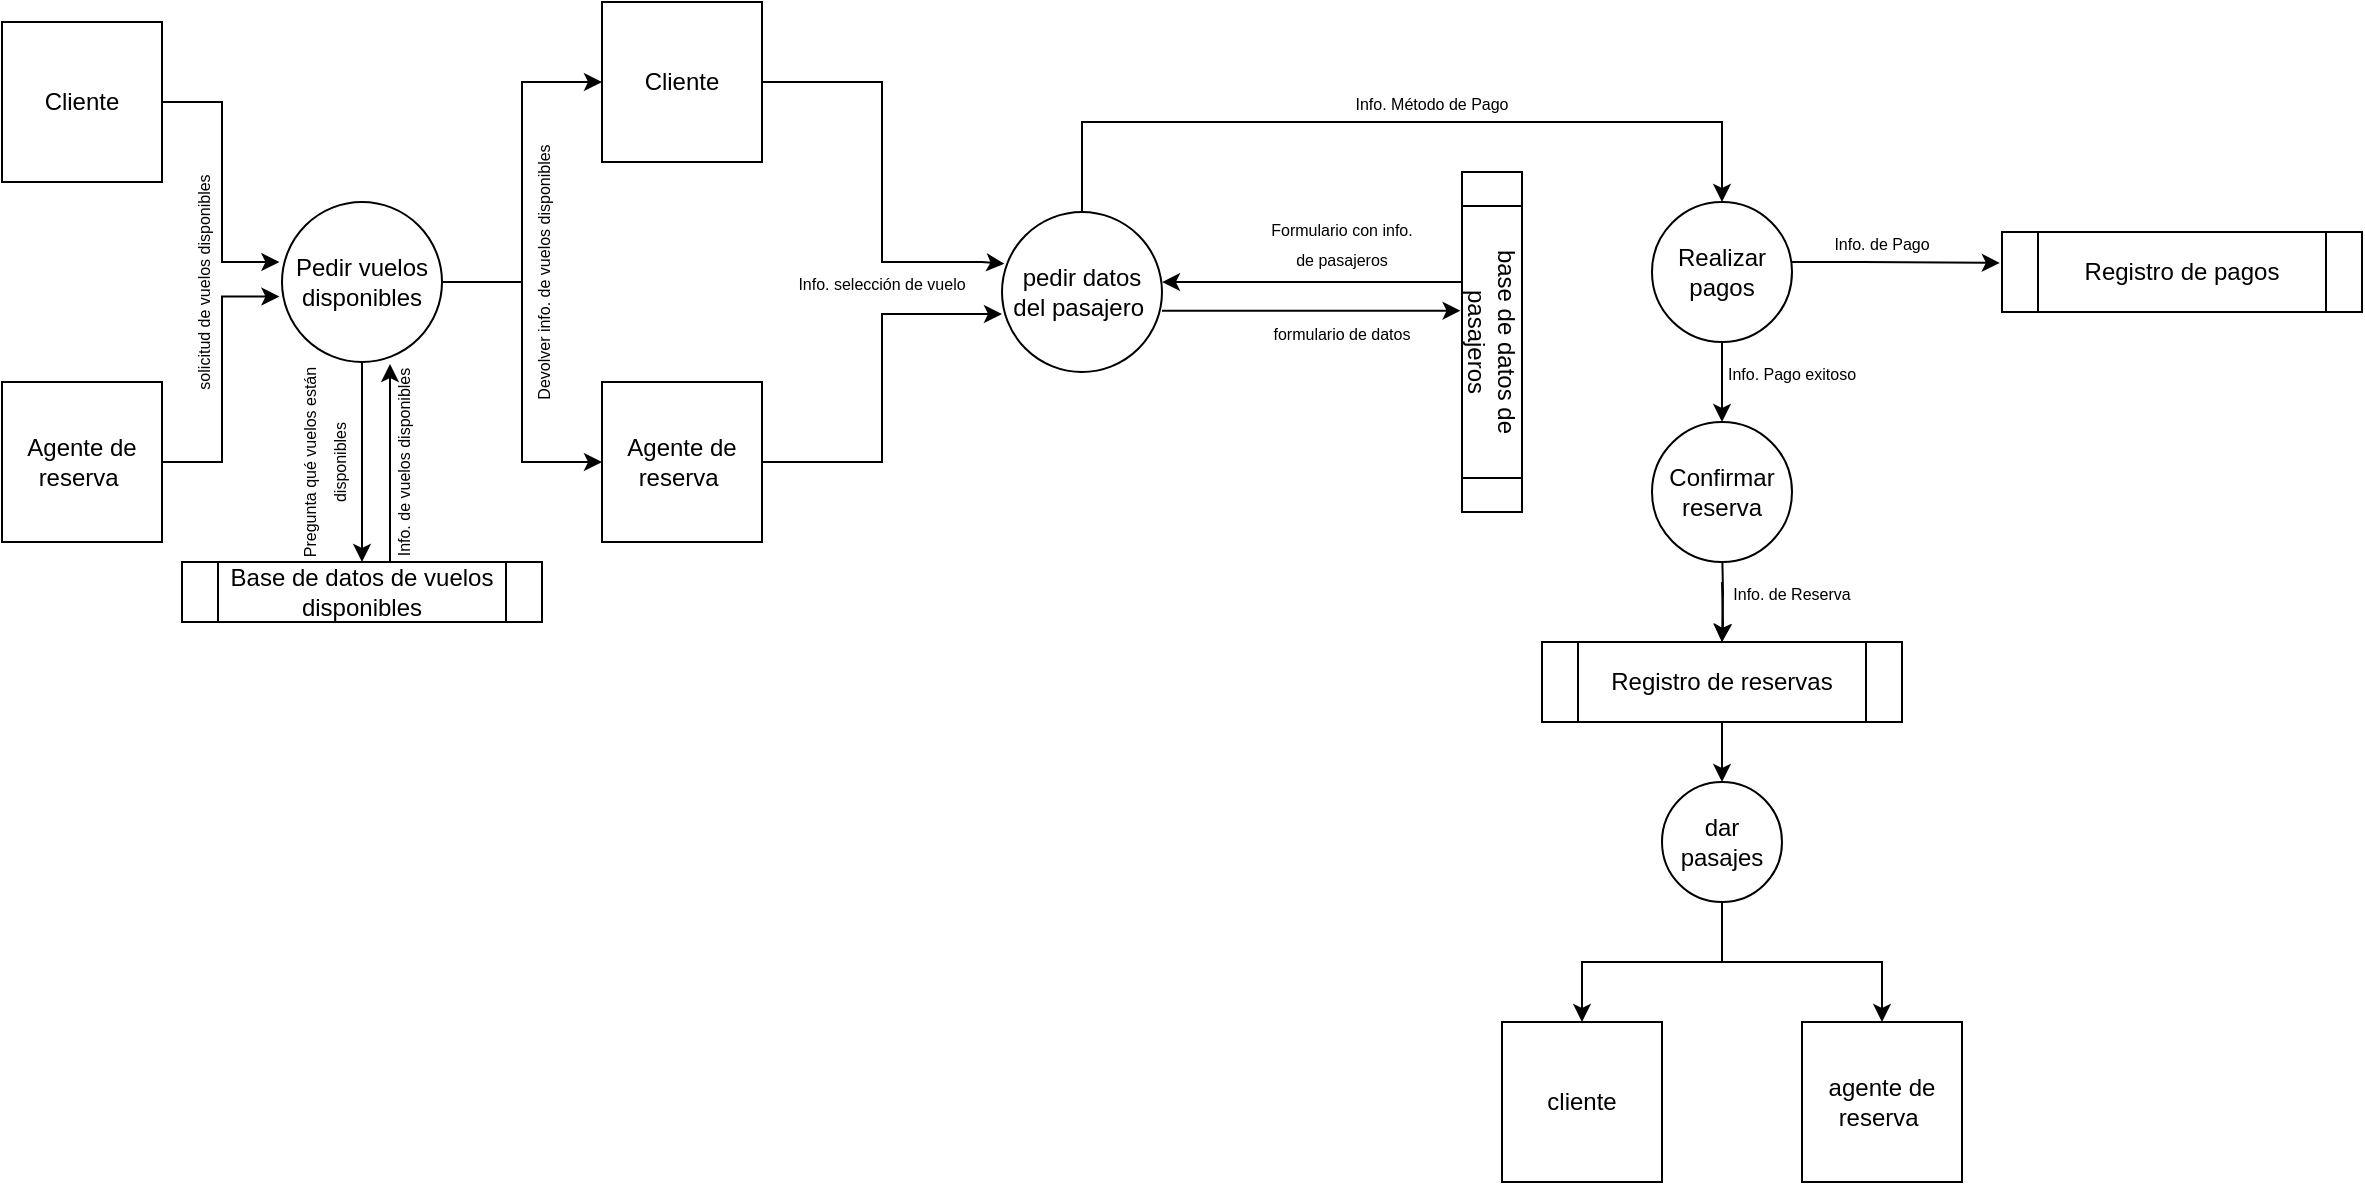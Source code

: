 <mxfile version="21.2.1" type="google">
  <diagram name="Página-1" id="tGN74E9uy5ua6hobbau2">
    <mxGraphModel grid="1" page="1" gridSize="10" guides="1" tooltips="1" connect="1" arrows="1" fold="1" pageScale="1" pageWidth="1169" pageHeight="827" math="0" shadow="0">
      <root>
        <mxCell id="0" />
        <mxCell id="1" parent="0" />
        <mxCell id="1t4rSsZ1l7FVj7jVqSrM-27" style="edgeStyle=orthogonalEdgeStyle;rounded=0;orthogonalLoop=1;jettySize=auto;html=1;entryX=-0.016;entryY=0.369;entryDx=0;entryDy=0;entryPerimeter=0;" edge="1" parent="1" source="1t4rSsZ1l7FVj7jVqSrM-1" target="1t4rSsZ1l7FVj7jVqSrM-4">
          <mxGeometry relative="1" as="geometry">
            <Array as="points">
              <mxPoint x="240" y="100" />
              <mxPoint x="240" y="180" />
              <mxPoint x="269" y="180" />
            </Array>
          </mxGeometry>
        </mxCell>
        <mxCell id="1t4rSsZ1l7FVj7jVqSrM-1" value="&lt;font style=&quot;vertical-align: inherit;&quot;&gt;&lt;font style=&quot;vertical-align: inherit;&quot;&gt;Cliente&lt;/font&gt;&lt;/font&gt;" style="whiteSpace=wrap;html=1;aspect=fixed;" vertex="1" parent="1">
          <mxGeometry x="130" y="60" width="80" height="80" as="geometry" />
        </mxCell>
        <mxCell id="1t4rSsZ1l7FVj7jVqSrM-28" style="edgeStyle=orthogonalEdgeStyle;rounded=0;orthogonalLoop=1;jettySize=auto;html=1;entryX=-0.016;entryY=0.591;entryDx=0;entryDy=0;entryPerimeter=0;" edge="1" parent="1" source="1t4rSsZ1l7FVj7jVqSrM-2" target="1t4rSsZ1l7FVj7jVqSrM-4">
          <mxGeometry relative="1" as="geometry">
            <Array as="points">
              <mxPoint x="240" y="280" />
              <mxPoint x="240" y="197" />
            </Array>
          </mxGeometry>
        </mxCell>
        <mxCell id="1t4rSsZ1l7FVj7jVqSrM-2" value="&lt;font style=&quot;vertical-align: inherit;&quot;&gt;&lt;font style=&quot;vertical-align: inherit;&quot;&gt;Agente de reserva&amp;nbsp;&lt;/font&gt;&lt;/font&gt;" style="whiteSpace=wrap;html=1;aspect=fixed;" vertex="1" parent="1">
          <mxGeometry x="130" y="240" width="80" height="80" as="geometry" />
        </mxCell>
        <mxCell id="1t4rSsZ1l7FVj7jVqSrM-30" style="edgeStyle=orthogonalEdgeStyle;rounded=0;orthogonalLoop=1;jettySize=auto;html=1;entryX=0;entryY=0.5;entryDx=0;entryDy=0;" edge="1" parent="1" source="1t4rSsZ1l7FVj7jVqSrM-4" target="1t4rSsZ1l7FVj7jVqSrM-29">
          <mxGeometry relative="1" as="geometry" />
        </mxCell>
        <mxCell id="1t4rSsZ1l7FVj7jVqSrM-31" style="edgeStyle=orthogonalEdgeStyle;rounded=0;orthogonalLoop=1;jettySize=auto;html=1;entryX=0;entryY=0.5;entryDx=0;entryDy=0;" edge="1" parent="1" source="1t4rSsZ1l7FVj7jVqSrM-4" target="1t4rSsZ1l7FVj7jVqSrM-7">
          <mxGeometry relative="1" as="geometry" />
        </mxCell>
        <mxCell id="1t4rSsZ1l7FVj7jVqSrM-4" value="Pedir vuelos disponibles" style="ellipse;whiteSpace=wrap;html=1;aspect=fixed;" vertex="1" parent="1">
          <mxGeometry x="270" y="150" width="80" height="80" as="geometry" />
        </mxCell>
        <mxCell id="1t4rSsZ1l7FVj7jVqSrM-7" value="Cliente" style="whiteSpace=wrap;html=1;aspect=fixed;" vertex="1" parent="1">
          <mxGeometry x="430" y="50" width="80" height="80" as="geometry" />
        </mxCell>
        <mxCell id="1t4rSsZ1l7FVj7jVqSrM-52" style="edgeStyle=orthogonalEdgeStyle;rounded=0;orthogonalLoop=1;jettySize=auto;html=1;entryX=0.5;entryY=0;entryDx=0;entryDy=0;" edge="1" parent="1" target="1t4rSsZ1l7FVj7jVqSrM-18">
          <mxGeometry relative="1" as="geometry">
            <mxPoint x="990" y="320" as="sourcePoint" />
          </mxGeometry>
        </mxCell>
        <mxCell id="1t4rSsZ1l7FVj7jVqSrM-10" value="Realizar pagos" style="ellipse;whiteSpace=wrap;html=1;aspect=fixed;" vertex="1" parent="1">
          <mxGeometry x="955" y="150" width="70" height="70" as="geometry" />
        </mxCell>
        <mxCell id="1t4rSsZ1l7FVj7jVqSrM-11" value="" style="endArrow=classic;html=1;rounded=0;exitX=0.5;exitY=1;exitDx=0;exitDy=0;entryX=0.5;entryY=0;entryDx=0;entryDy=0;" edge="1" parent="1" source="1t4rSsZ1l7FVj7jVqSrM-4" target="1t4rSsZ1l7FVj7jVqSrM-14">
          <mxGeometry width="50" height="50" relative="1" as="geometry">
            <mxPoint x="390" y="220" as="sourcePoint" />
            <mxPoint x="321.538" y="160" as="targetPoint" />
            <Array as="points" />
          </mxGeometry>
        </mxCell>
        <mxCell id="1t4rSsZ1l7FVj7jVqSrM-35" style="edgeStyle=orthogonalEdgeStyle;rounded=0;orthogonalLoop=1;jettySize=auto;html=1;entryX=0.675;entryY=1.013;entryDx=0;entryDy=0;entryPerimeter=0;" edge="1" parent="1" source="1t4rSsZ1l7FVj7jVqSrM-14" target="1t4rSsZ1l7FVj7jVqSrM-4">
          <mxGeometry relative="1" as="geometry">
            <Array as="points">
              <mxPoint x="324" y="310" />
              <mxPoint x="324" y="310" />
            </Array>
          </mxGeometry>
        </mxCell>
        <mxCell id="1t4rSsZ1l7FVj7jVqSrM-14" value="Base de datos de vuelos disponibles" style="shape=process;whiteSpace=wrap;html=1;backgroundOutline=1;" vertex="1" parent="1">
          <mxGeometry x="220" y="330" width="180" height="30" as="geometry" />
        </mxCell>
        <mxCell id="1t4rSsZ1l7FVj7jVqSrM-62" style="edgeStyle=orthogonalEdgeStyle;rounded=0;orthogonalLoop=1;jettySize=auto;html=1;" edge="1" parent="1" source="1t4rSsZ1l7FVj7jVqSrM-18" target="1t4rSsZ1l7FVj7jVqSrM-58">
          <mxGeometry relative="1" as="geometry" />
        </mxCell>
        <mxCell id="1t4rSsZ1l7FVj7jVqSrM-18" value="Registro de reservas" style="shape=process;whiteSpace=wrap;html=1;backgroundOutline=1;" vertex="1" parent="1">
          <mxGeometry x="900" y="370" width="180" height="40" as="geometry" />
        </mxCell>
        <mxCell id="1t4rSsZ1l7FVj7jVqSrM-21" value="base de datos de pasajeros" style="shape=process;whiteSpace=wrap;html=1;backgroundOutline=1;rotation=90;" vertex="1" parent="1">
          <mxGeometry x="790" y="205" width="170" height="30" as="geometry" />
        </mxCell>
        <mxCell id="1t4rSsZ1l7FVj7jVqSrM-51" style="edgeStyle=orthogonalEdgeStyle;rounded=0;orthogonalLoop=1;jettySize=auto;html=1;exitX=0.5;exitY=0;exitDx=0;exitDy=0;entryX=0.5;entryY=0;entryDx=0;entryDy=0;" edge="1" parent="1" source="1t4rSsZ1l7FVj7jVqSrM-25" target="1t4rSsZ1l7FVj7jVqSrM-10">
          <mxGeometry relative="1" as="geometry">
            <Array as="points">
              <mxPoint x="670" y="110" />
              <mxPoint x="990" y="110" />
            </Array>
          </mxGeometry>
        </mxCell>
        <mxCell id="1t4rSsZ1l7FVj7jVqSrM-25" value="pedir datos del pasajero&amp;nbsp;" style="ellipse;whiteSpace=wrap;html=1;aspect=fixed;" vertex="1" parent="1">
          <mxGeometry x="630" y="155" width="80" height="80" as="geometry" />
        </mxCell>
        <mxCell id="1t4rSsZ1l7FVj7jVqSrM-29" value="&lt;font style=&quot;vertical-align: inherit;&quot;&gt;&lt;font style=&quot;vertical-align: inherit;&quot;&gt;Agente de reserva&amp;nbsp;&lt;/font&gt;&lt;/font&gt;" style="whiteSpace=wrap;html=1;aspect=fixed;" vertex="1" parent="1">
          <mxGeometry x="430" y="240" width="80" height="80" as="geometry" />
        </mxCell>
        <mxCell id="1t4rSsZ1l7FVj7jVqSrM-53" value="cliente" style="whiteSpace=wrap;html=1;aspect=fixed;" vertex="1" parent="1">
          <mxGeometry x="880" y="560" width="80" height="80" as="geometry" />
        </mxCell>
        <mxCell id="1t4rSsZ1l7FVj7jVqSrM-54" value="&lt;font style=&quot;vertical-align: inherit;&quot;&gt;&lt;font style=&quot;vertical-align: inherit;&quot;&gt;agente de reserva&amp;nbsp;&lt;/font&gt;&lt;/font&gt;" style="whiteSpace=wrap;html=1;aspect=fixed;" vertex="1" parent="1">
          <mxGeometry x="1030" y="560" width="80" height="80" as="geometry" />
        </mxCell>
        <mxCell id="1t4rSsZ1l7FVj7jVqSrM-60" style="edgeStyle=orthogonalEdgeStyle;rounded=0;orthogonalLoop=1;jettySize=auto;html=1;exitX=0.5;exitY=1;exitDx=0;exitDy=0;entryX=0.5;entryY=0;entryDx=0;entryDy=0;" edge="1" parent="1" source="1t4rSsZ1l7FVj7jVqSrM-58" target="1t4rSsZ1l7FVj7jVqSrM-54">
          <mxGeometry relative="1" as="geometry" />
        </mxCell>
        <mxCell id="1t4rSsZ1l7FVj7jVqSrM-61" style="edgeStyle=orthogonalEdgeStyle;rounded=0;orthogonalLoop=1;jettySize=auto;html=1;" edge="1" parent="1" source="1t4rSsZ1l7FVj7jVqSrM-58" target="1t4rSsZ1l7FVj7jVqSrM-53">
          <mxGeometry relative="1" as="geometry" />
        </mxCell>
        <mxCell id="1t4rSsZ1l7FVj7jVqSrM-58" value="dar pasajes" style="ellipse;whiteSpace=wrap;html=1;aspect=fixed;" vertex="1" parent="1">
          <mxGeometry x="960" y="440" width="60" height="60" as="geometry" />
        </mxCell>
        <mxCell id="jjpKmNIsG2WRFZOp63jG-3" value="&lt;font style=&quot;font-size: 8px;&quot;&gt;solicitud de vuelos disponibles&lt;/font&gt;" style="text;html=1;strokeColor=none;fillColor=none;align=center;verticalAlign=middle;whiteSpace=wrap;rounded=0;rotation=-90;" vertex="1" parent="1">
          <mxGeometry x="170" y="175" width="120" height="30" as="geometry" />
        </mxCell>
        <mxCell id="jjpKmNIsG2WRFZOp63jG-5" value="&lt;font style=&quot;font-size: 8px;&quot;&gt;Info. de vuelos disponibles&lt;/font&gt;" style="text;html=1;strokeColor=none;fillColor=none;align=center;verticalAlign=middle;whiteSpace=wrap;rounded=0;rotation=-90;" vertex="1" parent="1">
          <mxGeometry x="270" y="265" width="120" height="30" as="geometry" />
        </mxCell>
        <mxCell id="jjpKmNIsG2WRFZOp63jG-6" value="&lt;font style=&quot;font-size: 8px;&quot;&gt;Devolver info. de vuelos disponibles&lt;/font&gt;" style="text;html=1;strokeColor=none;fillColor=none;align=center;verticalAlign=middle;whiteSpace=wrap;rounded=0;rotation=-90;" vertex="1" parent="1">
          <mxGeometry x="335" y="170" width="130" height="30" as="geometry" />
        </mxCell>
        <mxCell id="jjpKmNIsG2WRFZOp63jG-7" value="&lt;font style=&quot;font-size: 8px;&quot;&gt;Pregunta qué vuelos están disponibles&lt;br&gt;&lt;/font&gt;" style="text;html=1;strokeColor=none;fillColor=none;align=center;verticalAlign=middle;whiteSpace=wrap;rounded=0;rotation=-90;" vertex="1" parent="1">
          <mxGeometry x="230" y="265" width="120" height="30" as="geometry" />
        </mxCell>
        <mxCell id="jjpKmNIsG2WRFZOp63jG-8" value="&lt;font style=&quot;font-size: 8px;&quot;&gt;Info. selección de vuelo&lt;/font&gt;" style="text;html=1;strokeColor=none;fillColor=none;align=center;verticalAlign=middle;whiteSpace=wrap;rounded=0;" vertex="1" parent="1">
          <mxGeometry x="520" y="175" width="100" height="30" as="geometry" />
        </mxCell>
        <mxCell id="jjpKmNIsG2WRFZOp63jG-9" value="&lt;font style=&quot;font-size: 8px;&quot;&gt;formulario de datos&lt;/font&gt;" style="text;html=1;strokeColor=none;fillColor=none;align=center;verticalAlign=middle;whiteSpace=wrap;rounded=0;" vertex="1" parent="1">
          <mxGeometry x="760" y="200" width="80" height="30" as="geometry" />
        </mxCell>
        <mxCell id="jjpKmNIsG2WRFZOp63jG-15" value="" style="endArrow=classic;html=1;rounded=0;exitX=1;exitY=0.5;exitDx=0;exitDy=0;entryX=0.015;entryY=0.323;entryDx=0;entryDy=0;entryPerimeter=0;" edge="1" parent="1" source="1t4rSsZ1l7FVj7jVqSrM-7" target="1t4rSsZ1l7FVj7jVqSrM-25">
          <mxGeometry width="50" height="50" relative="1" as="geometry">
            <mxPoint x="570" y="140" as="sourcePoint" />
            <mxPoint x="740" y="90" as="targetPoint" />
            <Array as="points">
              <mxPoint x="570" y="90" />
              <mxPoint x="570" y="130" />
              <mxPoint x="570" y="180" />
              <mxPoint x="620" y="180" />
            </Array>
          </mxGeometry>
        </mxCell>
        <mxCell id="jjpKmNIsG2WRFZOp63jG-17" value="&lt;font style=&quot;font-size: 8px;&quot;&gt;Formulario con info. de pasajeros&lt;/font&gt;" style="text;html=1;strokeColor=none;fillColor=none;align=center;verticalAlign=middle;whiteSpace=wrap;rounded=0;" vertex="1" parent="1">
          <mxGeometry x="760" y="155" width="80" height="30" as="geometry" />
        </mxCell>
        <mxCell id="jjpKmNIsG2WRFZOp63jG-18" value="" style="endArrow=classic;html=1;rounded=0;entryX=1;entryY=0.438;entryDx=0;entryDy=0;entryPerimeter=0;" edge="1" parent="1" target="1t4rSsZ1l7FVj7jVqSrM-25">
          <mxGeometry width="50" height="50" relative="1" as="geometry">
            <mxPoint x="860" y="190" as="sourcePoint" />
            <mxPoint x="660" y="230" as="targetPoint" />
          </mxGeometry>
        </mxCell>
        <mxCell id="jjpKmNIsG2WRFZOp63jG-19" value="" style="endArrow=classic;html=1;rounded=0;entryX=0.408;entryY=1.024;entryDx=0;entryDy=0;entryPerimeter=0;" edge="1" parent="1" target="1t4rSsZ1l7FVj7jVqSrM-21">
          <mxGeometry width="50" height="50" relative="1" as="geometry">
            <mxPoint x="710" y="204.43" as="sourcePoint" />
            <mxPoint x="760" y="204.43" as="targetPoint" />
          </mxGeometry>
        </mxCell>
        <mxCell id="jjpKmNIsG2WRFZOp63jG-20" value="" style="endArrow=classic;html=1;rounded=0;exitX=1;exitY=0.5;exitDx=0;exitDy=0;" edge="1" parent="1" source="1t4rSsZ1l7FVj7jVqSrM-29">
          <mxGeometry width="50" height="50" relative="1" as="geometry">
            <mxPoint x="570" y="280" as="sourcePoint" />
            <mxPoint x="630" y="206" as="targetPoint" />
            <Array as="points">
              <mxPoint x="570" y="280" />
              <mxPoint x="570" y="206" />
            </Array>
          </mxGeometry>
        </mxCell>
        <mxCell id="jjpKmNIsG2WRFZOp63jG-21" value="&lt;font style=&quot;font-size: 8px;&quot;&gt;Info. Método de Pago&lt;/font&gt;" style="text;html=1;strokeColor=none;fillColor=none;align=center;verticalAlign=middle;whiteSpace=wrap;rounded=0;" vertex="1" parent="1">
          <mxGeometry x="800" y="85" width="90" height="30" as="geometry" />
        </mxCell>
        <mxCell id="jjpKmNIsG2WRFZOp63jG-22" value="&lt;font style=&quot;font-size: 8px;&quot;&gt;Info. de Pago&lt;/font&gt;" style="text;html=1;strokeColor=none;fillColor=none;align=center;verticalAlign=middle;whiteSpace=wrap;rounded=0;" vertex="1" parent="1">
          <mxGeometry x="1035" y="155" width="70" height="30" as="geometry" />
        </mxCell>
        <mxCell id="jjpKmNIsG2WRFZOp63jG-23" value="Registro de pagos" style="shape=process;whiteSpace=wrap;html=1;backgroundOutline=1;" vertex="1" parent="1">
          <mxGeometry x="1130" y="165" width="180" height="40" as="geometry" />
        </mxCell>
        <mxCell id="jjpKmNIsG2WRFZOp63jG-24" value="" style="endArrow=classic;html=1;rounded=0;entryX=-0.006;entryY=0.386;entryDx=0;entryDy=0;entryPerimeter=0;" edge="1" parent="1" target="jjpKmNIsG2WRFZOp63jG-23">
          <mxGeometry width="50" height="50" relative="1" as="geometry">
            <mxPoint x="1025" y="180" as="sourcePoint" />
            <mxPoint x="1075" y="130" as="targetPoint" />
            <Array as="points">
              <mxPoint x="1060" y="180" />
            </Array>
          </mxGeometry>
        </mxCell>
        <mxCell id="jjpKmNIsG2WRFZOp63jG-26" value="" style="edgeStyle=orthogonalEdgeStyle;rounded=0;orthogonalLoop=1;jettySize=auto;html=1;" edge="1" parent="1" target="1t4rSsZ1l7FVj7jVqSrM-18">
          <mxGeometry relative="1" as="geometry">
            <mxPoint x="990" y="340" as="sourcePoint" />
          </mxGeometry>
        </mxCell>
        <mxCell id="jjpKmNIsG2WRFZOp63jG-25" value="Confirmar reserva" style="ellipse;whiteSpace=wrap;html=1;aspect=fixed;" vertex="1" parent="1">
          <mxGeometry x="955" y="260" width="70" height="70" as="geometry" />
        </mxCell>
        <mxCell id="jjpKmNIsG2WRFZOp63jG-30" value="" style="endArrow=classic;html=1;rounded=0;entryX=0.5;entryY=0;entryDx=0;entryDy=0;exitX=0.5;exitY=1;exitDx=0;exitDy=0;" edge="1" parent="1" source="1t4rSsZ1l7FVj7jVqSrM-10" target="jjpKmNIsG2WRFZOp63jG-25">
          <mxGeometry width="50" height="50" relative="1" as="geometry">
            <mxPoint x="850" y="330" as="sourcePoint" />
            <mxPoint x="900" y="280" as="targetPoint" />
          </mxGeometry>
        </mxCell>
        <mxCell id="jjpKmNIsG2WRFZOp63jG-31" value="&lt;span style=&quot;font-size: 8px;&quot;&gt;Info. Pago exitoso&lt;br&gt;&lt;/span&gt;" style="text;html=1;strokeColor=none;fillColor=none;align=center;verticalAlign=middle;whiteSpace=wrap;rounded=0;" vertex="1" parent="1">
          <mxGeometry x="990" y="220" width="70" height="30" as="geometry" />
        </mxCell>
        <mxCell id="jjpKmNIsG2WRFZOp63jG-32" value="&lt;span style=&quot;font-size: 8px;&quot;&gt;Info. de Reserva&lt;br&gt;&lt;/span&gt;" style="text;html=1;strokeColor=none;fillColor=none;align=center;verticalAlign=middle;whiteSpace=wrap;rounded=0;" vertex="1" parent="1">
          <mxGeometry x="990" y="330" width="70" height="30" as="geometry" />
        </mxCell>
      </root>
    </mxGraphModel>
  </diagram>
</mxfile>

